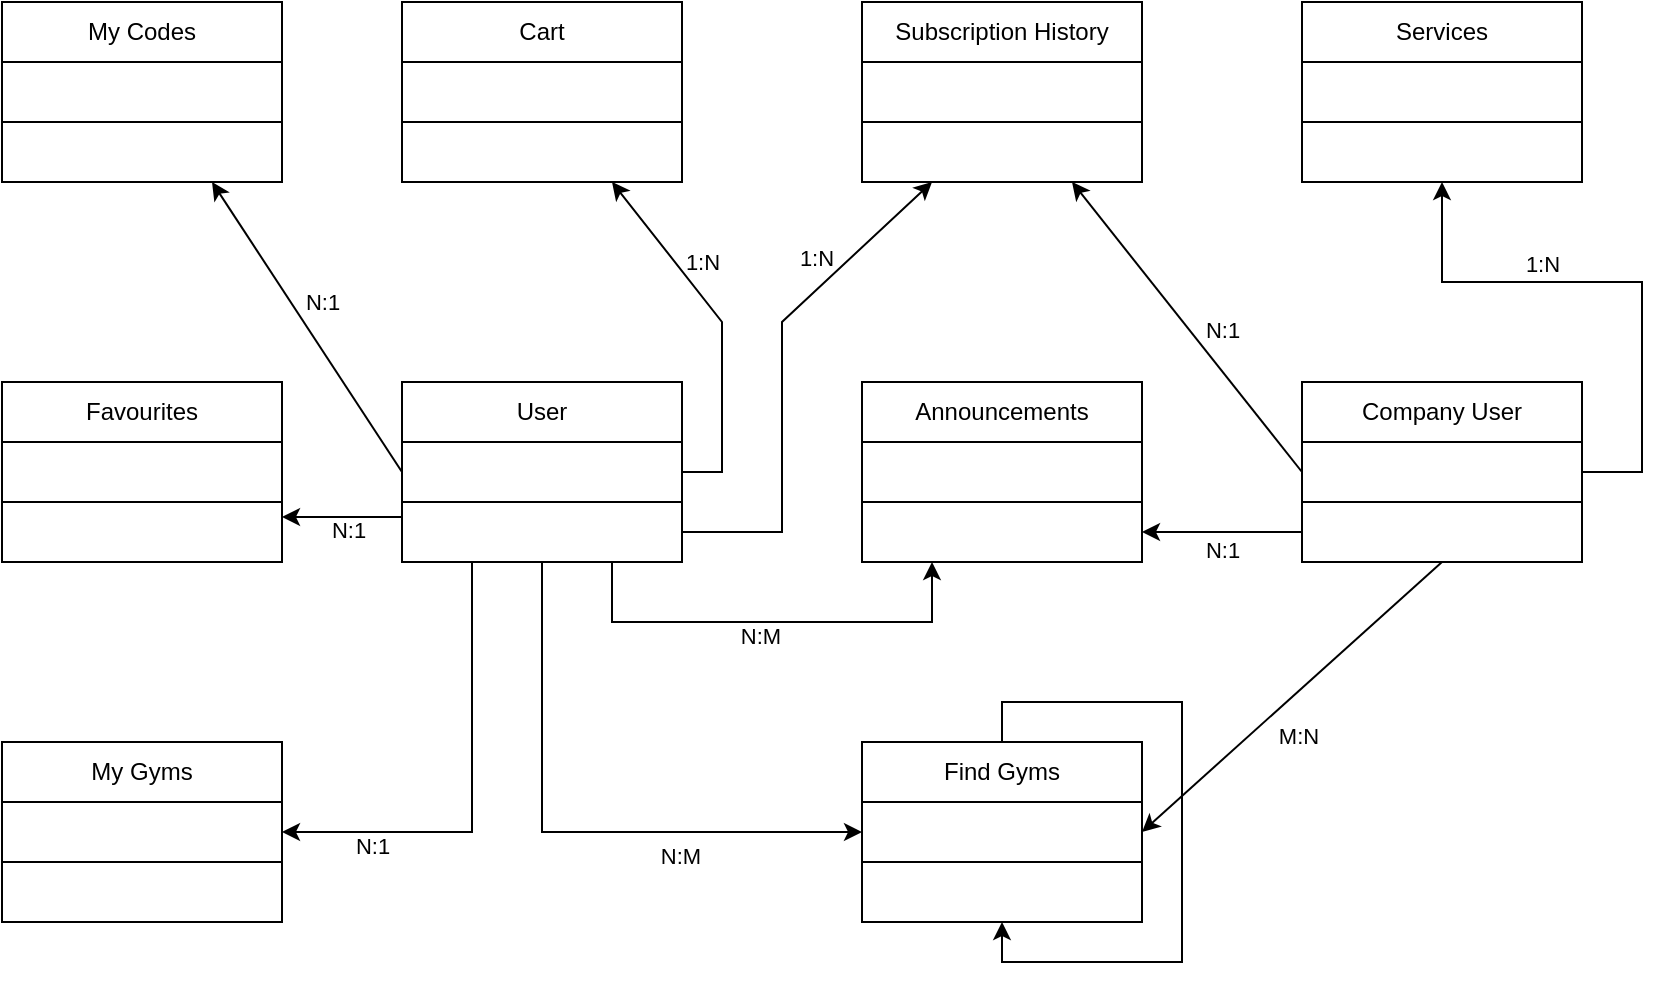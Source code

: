 <mxfile version="27.0.5">
  <diagram name="Page-1" id="DIBcZ52hSFuPhpnZTQoB">
    <mxGraphModel dx="1426" dy="795" grid="1" gridSize="10" guides="1" tooltips="1" connect="1" arrows="1" fold="1" page="1" pageScale="1" pageWidth="850" pageHeight="1100" background="light-dark(#FFFFFF,#FFFFFF)" math="0" shadow="0">
      <root>
        <mxCell id="0" />
        <mxCell id="1" parent="0" />
        <mxCell id="_ydNGUtrwnxu__iHTs8E-2" value="User" style="swimlane;fontStyle=0;childLayout=stackLayout;horizontal=1;startSize=30;horizontalStack=0;resizeParent=1;resizeParentMax=0;resizeLast=0;collapsible=1;marginBottom=0;whiteSpace=wrap;html=1;strokeColor=light-dark(#000000,#000000);fillColor=light-dark(#FFFFFF,#FFFFFF);fontColor=light-dark(#000000,#000000);" parent="1" vertex="1">
          <mxGeometry x="220" y="260" width="140" height="90" as="geometry" />
        </mxCell>
        <mxCell id="_ydNGUtrwnxu__iHTs8E-4" value="" style="text;strokeColor=light-dark(#000000,#000000);fillColor=light-dark(#FFFFFF,#FFFFFF);align=left;verticalAlign=middle;spacingLeft=4;spacingRight=4;overflow=hidden;points=[[0,0.5],[1,0.5]];portConstraint=eastwest;rotatable=0;whiteSpace=wrap;html=1;fontColor=light-dark(#000000,#000000);" parent="_ydNGUtrwnxu__iHTs8E-2" vertex="1">
          <mxGeometry y="30" width="140" height="30" as="geometry" />
        </mxCell>
        <mxCell id="_ydNGUtrwnxu__iHTs8E-8" value="" style="text;strokeColor=light-dark(#000000,#000000);fillColor=light-dark(#FFFFFF,#FFFFFF);align=left;verticalAlign=middle;spacingLeft=4;spacingRight=4;overflow=hidden;points=[[0,0.5],[1,0.5]];portConstraint=eastwest;rotatable=0;whiteSpace=wrap;html=1;fontColor=light-dark(#000000,#000000);" parent="_ydNGUtrwnxu__iHTs8E-2" vertex="1">
          <mxGeometry y="60" width="140" height="30" as="geometry" />
        </mxCell>
        <mxCell id="_ydNGUtrwnxu__iHTs8E-9" value="Cart" style="swimlane;fontStyle=0;childLayout=stackLayout;horizontal=1;startSize=30;horizontalStack=0;resizeParent=1;resizeParentMax=0;resizeLast=0;collapsible=1;marginBottom=0;whiteSpace=wrap;html=1;strokeColor=light-dark(#000000,#000000);fillColor=light-dark(#FFFFFF,#FFFFFF);fontColor=light-dark(#000000,#000000);" parent="1" vertex="1">
          <mxGeometry x="220" y="70" width="140" height="90" as="geometry" />
        </mxCell>
        <mxCell id="_ydNGUtrwnxu__iHTs8E-10" value="" style="text;strokeColor=light-dark(#000000,#000000);fillColor=light-dark(#FFFFFF,#FFFFFF);align=left;verticalAlign=middle;spacingLeft=4;spacingRight=4;overflow=hidden;points=[[0,0.5],[1,0.5]];portConstraint=eastwest;rotatable=0;whiteSpace=wrap;html=1;fontColor=light-dark(#000000,#000000);" parent="_ydNGUtrwnxu__iHTs8E-9" vertex="1">
          <mxGeometry y="30" width="140" height="30" as="geometry" />
        </mxCell>
        <mxCell id="_ydNGUtrwnxu__iHTs8E-11" value="" style="text;strokeColor=light-dark(#000000,#000000);fillColor=light-dark(#FFFFFF,#FFFFFF);align=left;verticalAlign=middle;spacingLeft=4;spacingRight=4;overflow=hidden;points=[[0,0.5],[1,0.5]];portConstraint=eastwest;rotatable=0;whiteSpace=wrap;html=1;fontColor=light-dark(#000000,#000000);" parent="_ydNGUtrwnxu__iHTs8E-9" vertex="1">
          <mxGeometry y="60" width="140" height="30" as="geometry" />
        </mxCell>
        <mxCell id="rbe2yqdiVSbnE7vsVnZQ-1" value="My Codes&lt;span style=&quot;color: rgba(0, 0, 0, 0); font-family: monospace; font-size: 0px; text-align: start; text-wrap-mode: nowrap;&quot;&gt;%3CmxGraphModel%3E%3Croot%3E%3CmxCell%20id%3D%220%22%2F%3E%3CmxCell%20id%3D%221%22%20parent%3D%220%22%2F%3E%3CmxCell%20id%3D%222%22%20value%3D%22List%22%20style%3D%22swimlane%3BfontStyle%3D0%3BchildLayout%3DstackLayout%3Bhorizontal%3D1%3BstartSize%3D30%3BhorizontalStack%3D0%3BresizeParent%3D1%3BresizeParentMax%3D0%3BresizeLast%3D0%3Bcollapsible%3D1%3BmarginBottom%3D0%3BwhiteSpace%3Dwrap%3Bhtml%3D1%3BstrokeColor%3Dlight-dark(%23000000%2C%23000000)%3BfillColor%3Dlight-dark(%23FFFFFF%2C%23FFFFFF)%3BfontColor%3Dlight-dark(%23000000%2C%23000000)%3B%22%20vertex%3D%221%22%20parent%3D%221%22%3E%3CmxGeometry%20x%3D%22190%22%20y%3D%22260%22%20width%3D%22140%22%20height%3D%2290%22%20as%3D%22geometry%22%2F%3E%3C%2FmxCell%3E%3CmxCell%20id%3D%223%22%20value%3D%22Item%202%22%20style%3D%22text%3BstrokeColor%3Dlight-dark(%23000000%2C%23000000)%3BfillColor%3Dlight-dark(%23FFFFFF%2C%23FFFFFF)%3Balign%3Dleft%3BverticalAlign%3Dmiddle%3BspacingLeft%3D4%3BspacingRight%3D4%3Boverflow%3Dhidden%3Bpoints%3D%5B%5B0%2C0.5%5D%2C%5B1%2C0.5%5D%5D%3BportConstraint%3Deastwest%3Brotatable%3D0%3BwhiteSpace%3Dwrap%3Bhtml%3D1%3BfontColor%3Dlight-dark(%23000000%2C%23000000)%3B%22%20vertex%3D%221%22%20parent%3D%222%22%3E%3CmxGeometry%20y%3D%2230%22%20width%3D%22140%22%20height%3D%2230%22%20as%3D%22geometry%22%2F%3E%3C%2FmxCell%3E%3CmxCell%20id%3D%224%22%20value%3D%22Item%202%22%20style%3D%22text%3BstrokeColor%3Dlight-dark(%23000000%2C%23000000)%3BfillColor%3Dlight-dark(%23FFFFFF%2C%23FFFFFF)%3Balign%3Dleft%3BverticalAlign%3Dmiddle%3BspacingLeft%3D4%3BspacingRight%3D4%3Boverflow%3Dhidden%3Bpoints%3D%5B%5B0%2C0.5%5D%2C%5B1%2C0.5%5D%5D%3BportConstraint%3Deastwest%3Brotatable%3D0%3BwhiteSpace%3Dwrap%3Bhtml%3D1%3BfontColor%3Dlight-dark(%23000000%2C%23000000)%3B%22%20vertex%3D%221%22%20parent%3D%222%22%3E%3CmxGeometry%20y%3D%2260%22%20width%3D%22140%22%20height%3D%2230%22%20as%3D%22geometry%22%2F%3E%3C%2FmxCell%3E%3C%2Froot%3E%3C%2FmxGraphModel%3E&lt;/span&gt;" style="swimlane;fontStyle=0;childLayout=stackLayout;horizontal=1;startSize=30;horizontalStack=0;resizeParent=1;resizeParentMax=0;resizeLast=0;collapsible=1;marginBottom=0;whiteSpace=wrap;html=1;strokeColor=light-dark(#000000,#000000);fillColor=light-dark(#FFFFFF,#FFFFFF);fontColor=light-dark(#000000,#000000);" parent="1" vertex="1">
          <mxGeometry x="20" y="70" width="140" height="90" as="geometry" />
        </mxCell>
        <mxCell id="rbe2yqdiVSbnE7vsVnZQ-2" value="" style="text;strokeColor=light-dark(#000000,#000000);fillColor=light-dark(#FFFFFF,#FFFFFF);align=left;verticalAlign=middle;spacingLeft=4;spacingRight=4;overflow=hidden;points=[[0,0.5],[1,0.5]];portConstraint=eastwest;rotatable=0;whiteSpace=wrap;html=1;fontColor=light-dark(#000000,#000000);" parent="rbe2yqdiVSbnE7vsVnZQ-1" vertex="1">
          <mxGeometry y="30" width="140" height="30" as="geometry" />
        </mxCell>
        <mxCell id="rbe2yqdiVSbnE7vsVnZQ-3" value="" style="text;strokeColor=light-dark(#000000,#000000);fillColor=light-dark(#FFFFFF,#FFFFFF);align=left;verticalAlign=middle;spacingLeft=4;spacingRight=4;overflow=hidden;points=[[0,0.5],[1,0.5]];portConstraint=eastwest;rotatable=0;whiteSpace=wrap;html=1;fontColor=light-dark(#000000,#000000);" parent="rbe2yqdiVSbnE7vsVnZQ-1" vertex="1">
          <mxGeometry y="60" width="140" height="30" as="geometry" />
        </mxCell>
        <mxCell id="rbe2yqdiVSbnE7vsVnZQ-4" value="Favourites" style="swimlane;fontStyle=0;childLayout=stackLayout;horizontal=1;startSize=30;horizontalStack=0;resizeParent=1;resizeParentMax=0;resizeLast=0;collapsible=1;marginBottom=0;whiteSpace=wrap;html=1;strokeColor=light-dark(#000000,#000000);fillColor=light-dark(#FFFFFF,#FFFFFF);fontColor=light-dark(#000000,#000000);" parent="1" vertex="1">
          <mxGeometry x="20" y="260" width="140" height="90" as="geometry" />
        </mxCell>
        <mxCell id="rbe2yqdiVSbnE7vsVnZQ-5" value="" style="text;strokeColor=light-dark(#000000,#000000);fillColor=light-dark(#FFFFFF,#FFFFFF);align=left;verticalAlign=middle;spacingLeft=4;spacingRight=4;overflow=hidden;points=[[0,0.5],[1,0.5]];portConstraint=eastwest;rotatable=0;whiteSpace=wrap;html=1;fontColor=light-dark(#000000,#000000);" parent="rbe2yqdiVSbnE7vsVnZQ-4" vertex="1">
          <mxGeometry y="30" width="140" height="30" as="geometry" />
        </mxCell>
        <mxCell id="rbe2yqdiVSbnE7vsVnZQ-6" value="" style="text;strokeColor=light-dark(#000000,#000000);fillColor=light-dark(#FFFFFF,#FFFFFF);align=left;verticalAlign=middle;spacingLeft=4;spacingRight=4;overflow=hidden;points=[[0,0.5],[1,0.5]];portConstraint=eastwest;rotatable=0;whiteSpace=wrap;html=1;fontColor=light-dark(#000000,#000000);" parent="rbe2yqdiVSbnE7vsVnZQ-4" vertex="1">
          <mxGeometry y="60" width="140" height="30" as="geometry" />
        </mxCell>
        <mxCell id="rbe2yqdiVSbnE7vsVnZQ-7" value="My Gyms" style="swimlane;fontStyle=0;childLayout=stackLayout;horizontal=1;startSize=30;horizontalStack=0;resizeParent=1;resizeParentMax=0;resizeLast=0;collapsible=1;marginBottom=0;whiteSpace=wrap;html=1;strokeColor=light-dark(#000000,#000000);fillColor=light-dark(#FFFFFF,#FFFFFF);fontColor=light-dark(#000000,#000000);" parent="1" vertex="1">
          <mxGeometry x="20" y="440" width="140" height="90" as="geometry" />
        </mxCell>
        <mxCell id="rbe2yqdiVSbnE7vsVnZQ-8" value="" style="text;strokeColor=light-dark(#000000,#000000);fillColor=light-dark(#FFFFFF,#FFFFFF);align=left;verticalAlign=middle;spacingLeft=4;spacingRight=4;overflow=hidden;points=[[0,0.5],[1,0.5]];portConstraint=eastwest;rotatable=0;whiteSpace=wrap;html=1;fontColor=light-dark(#000000,#000000);" parent="rbe2yqdiVSbnE7vsVnZQ-7" vertex="1">
          <mxGeometry y="30" width="140" height="30" as="geometry" />
        </mxCell>
        <mxCell id="rbe2yqdiVSbnE7vsVnZQ-9" value="" style="text;strokeColor=light-dark(#000000,#000000);fillColor=light-dark(#FFFFFF,#FFFFFF);align=left;verticalAlign=middle;spacingLeft=4;spacingRight=4;overflow=hidden;points=[[0,0.5],[1,0.5]];portConstraint=eastwest;rotatable=0;whiteSpace=wrap;html=1;fontColor=light-dark(#000000,#000000);" parent="rbe2yqdiVSbnE7vsVnZQ-7" vertex="1">
          <mxGeometry y="60" width="140" height="30" as="geometry" />
        </mxCell>
        <mxCell id="rbe2yqdiVSbnE7vsVnZQ-10" value="Find Gyms" style="swimlane;fontStyle=0;childLayout=stackLayout;horizontal=1;startSize=30;horizontalStack=0;resizeParent=1;resizeParentMax=0;resizeLast=0;collapsible=1;marginBottom=0;whiteSpace=wrap;html=1;strokeColor=light-dark(#000000,#000000);fillColor=light-dark(#FFFFFF,#FFFFFF);fontColor=light-dark(#000000,#000000);" parent="1" vertex="1">
          <mxGeometry x="450" y="440" width="140" height="90" as="geometry" />
        </mxCell>
        <mxCell id="rbe2yqdiVSbnE7vsVnZQ-11" value="" style="text;strokeColor=light-dark(#000000,#000000);fillColor=light-dark(#FFFFFF,#FFFFFF);align=left;verticalAlign=middle;spacingLeft=4;spacingRight=4;overflow=hidden;points=[[0,0.5],[1,0.5]];portConstraint=eastwest;rotatable=0;whiteSpace=wrap;html=1;fontColor=light-dark(#000000,#000000);" parent="rbe2yqdiVSbnE7vsVnZQ-10" vertex="1">
          <mxGeometry y="30" width="140" height="30" as="geometry" />
        </mxCell>
        <mxCell id="rbe2yqdiVSbnE7vsVnZQ-12" value="" style="text;strokeColor=light-dark(#000000,#000000);fillColor=light-dark(#FFFFFF,#FFFFFF);align=left;verticalAlign=middle;spacingLeft=4;spacingRight=4;overflow=hidden;points=[[0,0.5],[1,0.5]];portConstraint=eastwest;rotatable=0;whiteSpace=wrap;html=1;fontColor=light-dark(#000000,#000000);" parent="rbe2yqdiVSbnE7vsVnZQ-10" vertex="1">
          <mxGeometry y="60" width="140" height="30" as="geometry" />
        </mxCell>
        <mxCell id="rbe2yqdiVSbnE7vsVnZQ-13" value="Announcements" style="swimlane;fontStyle=0;childLayout=stackLayout;horizontal=1;startSize=30;horizontalStack=0;resizeParent=1;resizeParentMax=0;resizeLast=0;collapsible=1;marginBottom=0;whiteSpace=wrap;html=1;strokeColor=light-dark(#000000,#000000);fillColor=light-dark(#FFFFFF,#FFFFFF);fontColor=light-dark(#000000,#000000);" parent="1" vertex="1">
          <mxGeometry x="450" y="260" width="140" height="90" as="geometry" />
        </mxCell>
        <mxCell id="rbe2yqdiVSbnE7vsVnZQ-14" value="" style="text;strokeColor=light-dark(#000000,#000000);fillColor=light-dark(#FFFFFF,#FFFFFF);align=left;verticalAlign=middle;spacingLeft=4;spacingRight=4;overflow=hidden;points=[[0,0.5],[1,0.5]];portConstraint=eastwest;rotatable=0;whiteSpace=wrap;html=1;fontColor=light-dark(#000000,#000000);" parent="rbe2yqdiVSbnE7vsVnZQ-13" vertex="1">
          <mxGeometry y="30" width="140" height="30" as="geometry" />
        </mxCell>
        <mxCell id="rbe2yqdiVSbnE7vsVnZQ-15" value="" style="text;strokeColor=light-dark(#000000,#000000);fillColor=light-dark(#FFFFFF,#FFFFFF);align=left;verticalAlign=middle;spacingLeft=4;spacingRight=4;overflow=hidden;points=[[0,0.5],[1,0.5]];portConstraint=eastwest;rotatable=0;whiteSpace=wrap;html=1;fontColor=light-dark(#000000,#000000);" parent="rbe2yqdiVSbnE7vsVnZQ-13" vertex="1">
          <mxGeometry y="60" width="140" height="30" as="geometry" />
        </mxCell>
        <mxCell id="rbe2yqdiVSbnE7vsVnZQ-16" value="Company User" style="swimlane;fontStyle=0;childLayout=stackLayout;horizontal=1;startSize=30;horizontalStack=0;resizeParent=1;resizeParentMax=0;resizeLast=0;collapsible=1;marginBottom=0;whiteSpace=wrap;html=1;strokeColor=light-dark(#000000,#000000);fillColor=light-dark(#FFFFFF,#FFFFFF);fontColor=light-dark(#000000,#000000);" parent="1" vertex="1">
          <mxGeometry x="670" y="260" width="140" height="90" as="geometry" />
        </mxCell>
        <mxCell id="rbe2yqdiVSbnE7vsVnZQ-17" value="" style="text;strokeColor=light-dark(#000000,#000000);fillColor=light-dark(#FFFFFF,#FFFFFF);align=left;verticalAlign=middle;spacingLeft=4;spacingRight=4;overflow=hidden;points=[[0,0.5],[1,0.5]];portConstraint=eastwest;rotatable=0;whiteSpace=wrap;html=1;fontColor=light-dark(#000000,#000000);" parent="rbe2yqdiVSbnE7vsVnZQ-16" vertex="1">
          <mxGeometry y="30" width="140" height="30" as="geometry" />
        </mxCell>
        <mxCell id="rbe2yqdiVSbnE7vsVnZQ-18" value="" style="text;strokeColor=light-dark(#000000,#000000);fillColor=light-dark(#FFFFFF,#FFFFFF);align=left;verticalAlign=middle;spacingLeft=4;spacingRight=4;overflow=hidden;points=[[0,0.5],[1,0.5]];portConstraint=eastwest;rotatable=0;whiteSpace=wrap;html=1;fontColor=light-dark(#000000,#000000);" parent="rbe2yqdiVSbnE7vsVnZQ-16" vertex="1">
          <mxGeometry y="60" width="140" height="30" as="geometry" />
        </mxCell>
        <mxCell id="rbe2yqdiVSbnE7vsVnZQ-19" value="Subscription History" style="swimlane;fontStyle=0;childLayout=stackLayout;horizontal=1;startSize=30;horizontalStack=0;resizeParent=1;resizeParentMax=0;resizeLast=0;collapsible=1;marginBottom=0;whiteSpace=wrap;html=1;strokeColor=light-dark(#000000,#000000);fillColor=light-dark(#FFFFFF,#FFFFFF);fontColor=light-dark(#000000,#000000);" parent="1" vertex="1">
          <mxGeometry x="450" y="70" width="140" height="90" as="geometry" />
        </mxCell>
        <mxCell id="rbe2yqdiVSbnE7vsVnZQ-20" value="" style="text;strokeColor=light-dark(#000000,#000000);fillColor=light-dark(#FFFFFF,#FFFFFF);align=left;verticalAlign=middle;spacingLeft=4;spacingRight=4;overflow=hidden;points=[[0,0.5],[1,0.5]];portConstraint=eastwest;rotatable=0;whiteSpace=wrap;html=1;fontColor=light-dark(#000000,#000000);" parent="rbe2yqdiVSbnE7vsVnZQ-19" vertex="1">
          <mxGeometry y="30" width="140" height="30" as="geometry" />
        </mxCell>
        <mxCell id="rbe2yqdiVSbnE7vsVnZQ-21" value="" style="text;strokeColor=light-dark(#000000,#000000);fillColor=light-dark(#FFFFFF,#FFFFFF);align=left;verticalAlign=middle;spacingLeft=4;spacingRight=4;overflow=hidden;points=[[0,0.5],[1,0.5]];portConstraint=eastwest;rotatable=0;whiteSpace=wrap;html=1;fontColor=light-dark(#000000,#000000);" parent="rbe2yqdiVSbnE7vsVnZQ-19" vertex="1">
          <mxGeometry y="60" width="140" height="30" as="geometry" />
        </mxCell>
        <mxCell id="rbe2yqdiVSbnE7vsVnZQ-22" value="Services" style="swimlane;fontStyle=0;childLayout=stackLayout;horizontal=1;startSize=30;horizontalStack=0;resizeParent=1;resizeParentMax=0;resizeLast=0;collapsible=1;marginBottom=0;whiteSpace=wrap;html=1;strokeColor=light-dark(#000000,#000000);fillColor=light-dark(#FFFFFF,#FFFFFF);fontColor=light-dark(#000000,#000000);" parent="1" vertex="1">
          <mxGeometry x="670" y="70" width="140" height="90" as="geometry" />
        </mxCell>
        <mxCell id="rbe2yqdiVSbnE7vsVnZQ-23" value="" style="text;strokeColor=light-dark(#000000,#000000);fillColor=light-dark(#FFFFFF,#FFFFFF);align=left;verticalAlign=middle;spacingLeft=4;spacingRight=4;overflow=hidden;points=[[0,0.5],[1,0.5]];portConstraint=eastwest;rotatable=0;whiteSpace=wrap;html=1;fontColor=light-dark(#000000,#000000);" parent="rbe2yqdiVSbnE7vsVnZQ-22" vertex="1">
          <mxGeometry y="30" width="140" height="30" as="geometry" />
        </mxCell>
        <mxCell id="rbe2yqdiVSbnE7vsVnZQ-24" value="" style="text;strokeColor=light-dark(#000000,#000000);fillColor=light-dark(#FFFFFF,#FFFFFF);align=left;verticalAlign=middle;spacingLeft=4;spacingRight=4;overflow=hidden;points=[[0,0.5],[1,0.5]];portConstraint=eastwest;rotatable=0;whiteSpace=wrap;html=1;fontColor=light-dark(#000000,#000000);" parent="rbe2yqdiVSbnE7vsVnZQ-22" vertex="1">
          <mxGeometry y="60" width="140" height="30" as="geometry" />
        </mxCell>
        <mxCell id="rbe2yqdiVSbnE7vsVnZQ-25" value="" style="endArrow=classic;html=1;rounded=0;strokeColor=light-dark(#000000,#000000);exitX=0.75;exitY=1;exitDx=0;exitDy=0;entryX=0.25;entryY=1;entryDx=0;entryDy=0;" parent="1" source="_ydNGUtrwnxu__iHTs8E-2" target="rbe2yqdiVSbnE7vsVnZQ-13" edge="1">
          <mxGeometry width="50" height="50" relative="1" as="geometry">
            <mxPoint x="320" y="420" as="sourcePoint" />
            <mxPoint x="410" y="380" as="targetPoint" />
            <Array as="points">
              <mxPoint x="325" y="380" />
              <mxPoint x="390" y="380" />
              <mxPoint x="485" y="380" />
            </Array>
          </mxGeometry>
        </mxCell>
        <mxCell id="rbe2yqdiVSbnE7vsVnZQ-28" value="" style="endArrow=classic;html=1;rounded=0;strokeColor=light-dark(#000000,#000000);exitX=0;exitY=0.5;exitDx=0;exitDy=0;entryX=1;entryY=0.5;entryDx=0;entryDy=0;" parent="1" source="rbe2yqdiVSbnE7vsVnZQ-18" target="rbe2yqdiVSbnE7vsVnZQ-15" edge="1">
          <mxGeometry width="50" height="50" relative="1" as="geometry">
            <mxPoint x="580" y="360" as="sourcePoint" />
            <mxPoint x="590" y="328" as="targetPoint" />
          </mxGeometry>
        </mxCell>
        <mxCell id="rbe2yqdiVSbnE7vsVnZQ-29" value="" style="endArrow=classic;html=1;rounded=0;strokeColor=light-dark(#000000,#000000);entryX=0.5;entryY=1;entryDx=0;entryDy=0;exitX=1;exitY=0.5;exitDx=0;exitDy=0;" parent="1" source="rbe2yqdiVSbnE7vsVnZQ-16" target="rbe2yqdiVSbnE7vsVnZQ-22" edge="1">
          <mxGeometry width="50" height="50" relative="1" as="geometry">
            <mxPoint x="790" y="310" as="sourcePoint" />
            <mxPoint x="560" y="315" as="targetPoint" />
            <Array as="points">
              <mxPoint x="840" y="305" />
              <mxPoint x="840" y="210" />
              <mxPoint x="740" y="210" />
            </Array>
          </mxGeometry>
        </mxCell>
        <mxCell id="rbe2yqdiVSbnE7vsVnZQ-31" value="" style="endArrow=classic;html=1;rounded=0;strokeColor=light-dark(#000000,#000000);entryX=1;entryY=0.5;entryDx=0;entryDy=0;exitX=0.5;exitY=1;exitDx=0;exitDy=0;" parent="1" source="rbe2yqdiVSbnE7vsVnZQ-16" target="rbe2yqdiVSbnE7vsVnZQ-10" edge="1">
          <mxGeometry width="50" height="50" relative="1" as="geometry">
            <mxPoint x="640" y="325" as="sourcePoint" />
            <mxPoint x="570" y="325" as="targetPoint" />
          </mxGeometry>
        </mxCell>
        <mxCell id="rbe2yqdiVSbnE7vsVnZQ-32" value="" style="endArrow=classic;html=1;rounded=0;strokeColor=light-dark(#000000,#000000);entryX=0;entryY=0.5;entryDx=0;entryDy=0;exitX=0.5;exitY=1;exitDx=0;exitDy=0;" parent="1" source="_ydNGUtrwnxu__iHTs8E-2" target="rbe2yqdiVSbnE7vsVnZQ-11" edge="1">
          <mxGeometry width="50" height="50" relative="1" as="geometry">
            <mxPoint x="300" y="410" as="sourcePoint" />
            <mxPoint x="580" y="335" as="targetPoint" />
            <Array as="points">
              <mxPoint x="290" y="485" />
            </Array>
          </mxGeometry>
        </mxCell>
        <mxCell id="rbe2yqdiVSbnE7vsVnZQ-33" value="" style="endArrow=classic;html=1;rounded=0;strokeColor=light-dark(#000000,#000000);entryX=1;entryY=0.75;entryDx=0;entryDy=0;exitX=0;exitY=0.75;exitDx=0;exitDy=0;" parent="1" source="_ydNGUtrwnxu__iHTs8E-2" target="rbe2yqdiVSbnE7vsVnZQ-4" edge="1">
          <mxGeometry width="50" height="50" relative="1" as="geometry">
            <mxPoint x="310" y="430" as="sourcePoint" />
            <mxPoint x="240" y="430" as="targetPoint" />
          </mxGeometry>
        </mxCell>
        <mxCell id="rbe2yqdiVSbnE7vsVnZQ-34" value="" style="endArrow=classic;html=1;rounded=0;strokeColor=light-dark(#000000,#000000);exitX=0;exitY=0.5;exitDx=0;exitDy=0;entryX=0.75;entryY=1;entryDx=0;entryDy=0;" parent="1" source="_ydNGUtrwnxu__iHTs8E-2" target="rbe2yqdiVSbnE7vsVnZQ-1" edge="1">
          <mxGeometry width="50" height="50" relative="1" as="geometry">
            <mxPoint x="210" y="230" as="sourcePoint" />
            <mxPoint x="140" y="190" as="targetPoint" />
          </mxGeometry>
        </mxCell>
        <mxCell id="tJ8wkxQG3hHgZM3csA0_-1" value="N:1" style="edgeLabel;html=1;align=center;verticalAlign=middle;resizable=0;points=[];labelBackgroundColor=none;fontColor=light-dark(#000000,#000000);" vertex="1" connectable="0" parent="rbe2yqdiVSbnE7vsVnZQ-34">
          <mxGeometry x="0.181" y="1" relative="1" as="geometry">
            <mxPoint x="17" as="offset" />
          </mxGeometry>
        </mxCell>
        <mxCell id="rbe2yqdiVSbnE7vsVnZQ-35" value="" style="endArrow=classic;html=1;rounded=0;strokeColor=light-dark(#000000,#000000);entryX=0.75;entryY=1;entryDx=0;entryDy=0;exitX=1;exitY=0.5;exitDx=0;exitDy=0;" parent="1" source="_ydNGUtrwnxu__iHTs8E-2" target="_ydNGUtrwnxu__iHTs8E-9" edge="1">
          <mxGeometry width="50" height="50" relative="1" as="geometry">
            <mxPoint x="680" y="365" as="sourcePoint" />
            <mxPoint x="610" y="365" as="targetPoint" />
            <Array as="points">
              <mxPoint x="380" y="305" />
              <mxPoint x="380" y="230" />
            </Array>
          </mxGeometry>
        </mxCell>
        <mxCell id="rbe2yqdiVSbnE7vsVnZQ-36" value="" style="endArrow=classic;html=1;rounded=0;strokeColor=light-dark(#000000,#000000);entryX=1;entryY=0.5;entryDx=0;entryDy=0;exitX=0.25;exitY=1;exitDx=0;exitDy=0;" parent="1" source="_ydNGUtrwnxu__iHTs8E-2" target="rbe2yqdiVSbnE7vsVnZQ-7" edge="1">
          <mxGeometry width="50" height="50" relative="1" as="geometry">
            <mxPoint x="690" y="375" as="sourcePoint" />
            <mxPoint x="620" y="375" as="targetPoint" />
            <Array as="points">
              <mxPoint x="255" y="485" />
            </Array>
          </mxGeometry>
        </mxCell>
        <mxCell id="rbe2yqdiVSbnE7vsVnZQ-37" value="" style="endArrow=classic;html=1;rounded=0;strokeColor=light-dark(#000000,#000000);exitX=1;exitY=0.5;exitDx=0;exitDy=0;entryX=0.25;entryY=1;entryDx=0;entryDy=0;" parent="1" source="_ydNGUtrwnxu__iHTs8E-8" target="rbe2yqdiVSbnE7vsVnZQ-19" edge="1">
          <mxGeometry width="50" height="50" relative="1" as="geometry">
            <mxPoint x="700" y="385" as="sourcePoint" />
            <mxPoint x="445" y="160" as="targetPoint" />
            <Array as="points">
              <mxPoint x="410" y="335" />
              <mxPoint x="410" y="230" />
            </Array>
          </mxGeometry>
        </mxCell>
        <mxCell id="rbe2yqdiVSbnE7vsVnZQ-39" value="" style="endArrow=classic;html=1;rounded=0;strokeColor=light-dark(#000000,#000000);exitX=0;exitY=0.5;exitDx=0;exitDy=0;entryX=0.75;entryY=1;entryDx=0;entryDy=0;" parent="1" source="rbe2yqdiVSbnE7vsVnZQ-17" target="rbe2yqdiVSbnE7vsVnZQ-19" edge="1">
          <mxGeometry width="50" height="50" relative="1" as="geometry">
            <mxPoint x="720" y="405" as="sourcePoint" />
            <mxPoint x="580" y="180" as="targetPoint" />
          </mxGeometry>
        </mxCell>
        <mxCell id="rbe2yqdiVSbnE7vsVnZQ-40" style="edgeStyle=orthogonalEdgeStyle;rounded=0;orthogonalLoop=1;jettySize=auto;html=1;exitX=0.5;exitY=0;exitDx=0;exitDy=0;" parent="1" source="rbe2yqdiVSbnE7vsVnZQ-10" target="rbe2yqdiVSbnE7vsVnZQ-10" edge="1">
          <mxGeometry relative="1" as="geometry" />
        </mxCell>
        <mxCell id="tJ8wkxQG3hHgZM3csA0_-2" value="N:1" style="edgeLabel;html=1;align=center;verticalAlign=middle;resizable=0;points=[];labelBackgroundColor=none;fontColor=light-dark(#000000,#000000);" vertex="1" connectable="0" parent="1">
          <mxGeometry x="190.265" y="230.229" as="geometry">
            <mxPoint x="2" y="104" as="offset" />
          </mxGeometry>
        </mxCell>
        <mxCell id="tJ8wkxQG3hHgZM3csA0_-3" value="N:1" style="edgeLabel;html=1;align=center;verticalAlign=middle;resizable=0;points=[];labelBackgroundColor=none;fontColor=light-dark(#000000,#000000);" vertex="1" connectable="0" parent="1">
          <mxGeometry x="202.265" y="245.229" as="geometry">
            <mxPoint x="2" y="247" as="offset" />
          </mxGeometry>
        </mxCell>
        <mxCell id="tJ8wkxQG3hHgZM3csA0_-4" value="1:N" style="edgeLabel;html=1;align=center;verticalAlign=middle;resizable=0;points=[];labelBackgroundColor=none;fontColor=light-dark(#000000,#000000);" vertex="1" connectable="0" parent="1">
          <mxGeometry x="202.265" y="259.999" as="geometry">
            <mxPoint x="167" y="-60" as="offset" />
          </mxGeometry>
        </mxCell>
        <mxCell id="tJ8wkxQG3hHgZM3csA0_-5" value="1:N" style="edgeLabel;html=1;align=center;verticalAlign=middle;resizable=0;points=[];labelBackgroundColor=none;fontColor=light-dark(#000000,#000000);" vertex="1" connectable="0" parent="1">
          <mxGeometry x="216.265" y="254.229" as="geometry">
            <mxPoint x="210" y="-56" as="offset" />
          </mxGeometry>
        </mxCell>
        <mxCell id="tJ8wkxQG3hHgZM3csA0_-6" value="N:M" style="edgeLabel;html=1;align=center;verticalAlign=middle;resizable=0;points=[];labelBackgroundColor=none;fontColor=light-dark(#000000,#000000);" vertex="1" connectable="0" parent="1">
          <mxGeometry x="230.265" y="270.229" as="geometry">
            <mxPoint x="168" y="117" as="offset" />
          </mxGeometry>
        </mxCell>
        <mxCell id="tJ8wkxQG3hHgZM3csA0_-7" value="N:M" style="edgeLabel;html=1;align=center;verticalAlign=middle;resizable=0;points=[];labelBackgroundColor=none;fontColor=light-dark(#000000,#000000);" vertex="1" connectable="0" parent="1">
          <mxGeometry x="190.265" y="379.999" as="geometry">
            <mxPoint x="168" y="117" as="offset" />
          </mxGeometry>
        </mxCell>
        <mxCell id="tJ8wkxQG3hHgZM3csA0_-8" value="M:N" style="edgeLabel;html=1;align=center;verticalAlign=middle;resizable=0;points=[];labelBackgroundColor=none;fontColor=light-dark(#000000,#000000);" vertex="1" connectable="0" parent="1">
          <mxGeometry x="500.005" y="319.999" as="geometry">
            <mxPoint x="168" y="117" as="offset" />
          </mxGeometry>
        </mxCell>
        <mxCell id="tJ8wkxQG3hHgZM3csA0_-9" value="1:N" style="edgeLabel;html=1;align=center;verticalAlign=middle;resizable=0;points=[];labelBackgroundColor=none;fontColor=light-dark(#000000,#000000);" vertex="1" connectable="0" parent="1">
          <mxGeometry x="580.005" y="256.999" as="geometry">
            <mxPoint x="210" y="-56" as="offset" />
          </mxGeometry>
        </mxCell>
        <mxCell id="tJ8wkxQG3hHgZM3csA0_-10" value="N:1" style="edgeLabel;html=1;align=center;verticalAlign=middle;resizable=0;points=[];labelBackgroundColor=none;fontColor=light-dark(#000000,#000000);" vertex="1" connectable="0" parent="1">
          <mxGeometry x="420.005" y="289.999" as="geometry">
            <mxPoint x="210" y="-56" as="offset" />
          </mxGeometry>
        </mxCell>
        <mxCell id="tJ8wkxQG3hHgZM3csA0_-11" value="N:1" style="edgeLabel;html=1;align=center;verticalAlign=middle;resizable=0;points=[];labelBackgroundColor=none;fontColor=light-dark(#000000,#000000);" vertex="1" connectable="0" parent="1">
          <mxGeometry x="420.005" y="399.999" as="geometry">
            <mxPoint x="210" y="-56" as="offset" />
          </mxGeometry>
        </mxCell>
      </root>
    </mxGraphModel>
  </diagram>
</mxfile>
